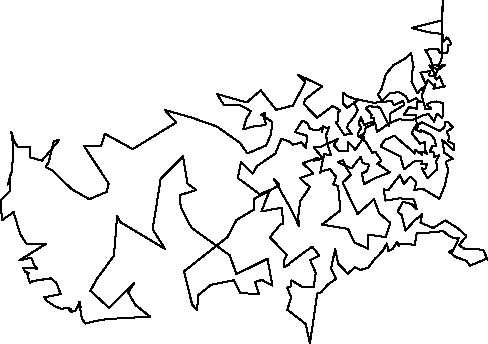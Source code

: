 unitsize(0.001cm);
draw((7810,6053)--(7798,5709));
draw((7798,5709)--(7264,5575));
draw((7264,5575)--(7324,5560));
draw((7324,5560)--(7547,5503));
draw((7547,5503)--(7744,5476));
draw((7744,5476)--(7821,5457));
draw((7821,5457)--(7802,5317));
draw((7802,5317)--(7848,5358));
draw((7848,5358)--(7874,5405));
draw((7874,5405)--(7883,5408));
draw((7883,5408)--(7927,5365));
draw((7927,5365)--(7962,5287));
draw((7962,5287)--(7913,5280));
draw((7913,5280)--(7890,5130));
draw((7890,5130)--(7759,5143));
draw((7759,5143)--(7724,5210));
draw((7724,5210)--(7503,5191));
draw((7503,5191)--(7606,5009));
draw((7606,5009)--(7622,4917));
draw((7622,4917)--(7783,4912));
draw((7783,4912)--(7846,4923));
draw((7846,4923)--(7726,4833));
draw((7726,4833)--(7702,4815));
draw((7702,4815)--(7698,4745));
draw((7698,4745)--(7617,4724));
draw((7617,4724)--(7570,4741));
draw((7570,4741)--(7583,4813));
draw((7583,4813)--(7417,4788));
draw((7417,4788)--(7520,4572));
draw((7520,4572)--(7399,4467));
draw((7399,4467)--(7364,4427));
draw((7364,4427)--(7338,4481));
draw((7338,4481)--(7259,4630));
draw((7259,4630)--(7267,4779));
draw((7267,4779)--(7295,4887));
draw((7295,4887)--(7254,5129));
draw((7254,5129)--(7142,5032));
draw((7142,5032)--(6937,4917));
draw((6937,4917)--(6806,4755));
draw((6806,4755)--(6735,4509));
draw((6735,4509)--(6670,4401));
draw((6670,4401)--(6740,4282));
draw((6740,4282)--(6868,4418));
draw((6868,4418)--(7037,4446));
draw((7037,4446)--(7160,4370));
draw((7160,4370)--(7207,4270));
draw((7207,4270)--(7333,4335));
draw((7333,4335)--(7432,4265));
draw((7432,4265)--(7360,4275));
draw((7360,4275)--(7349,4219));
draw((7349,4219)--(7355,4151));
draw((7355,4151)--(7216,4180));
draw((7216,4180)--(7124,4039));
draw((7124,4039)--(7344,4046));
draw((7344,4046)--(7345,3951));
draw((7345,3951)--(7351,3877));
draw((7351,3877)--(7262,3725));
draw((7262,3725)--(7331,3634));
draw((7331,3634)--(7370,3588));
draw((7370,3588)--(7408,3534));
draw((7408,3534)--(7492,3560));
draw((7492,3560)--(7494,3430));
draw((7494,3430)--(7533,3358));
draw((7533,3358)--(7475,3388));
draw((7475,3388)--(7422,3390));
draw((7422,3390)--(7452,3339));
draw((7452,3339)--(7321,3429));
draw((7321,3429)--(7316,3360));
draw((7316,3360)--(7199,3469));
draw((7199,3469)--(7141,3514));
draw((7141,3514)--(6958,3678));
draw((6958,3678)--(6833,3618));
draw((6833,3618)--(6798,3610));
draw((6798,3610)--(6713,3488));
draw((6713,3488)--(7076,3302));
draw((7076,3302)--(7082,3235));
draw((7082,3235)--(7131,3081));
draw((7131,3081)--(7299,3219));
draw((7299,3219)--(7453,3229));
draw((7453,3229)--(7434,3173));
draw((7434,3173)--(7532,3175));
draw((7532,3175)--(7503,3086));
draw((7503,3086)--(7440,3100));
draw((7440,3100)--(7543,2929));
draw((7543,2929)--(7715,3086));
draw((7715,3086)--(7695,3220));
draw((7695,3220)--(7747,3329));
draw((7747,3329)--(7657,3301));
draw((7657,3301)--(7654,3377));
draw((7654,3377)--(7582,3396));
draw((7582,3396)--(7633,3499));
draw((7633,3499)--(7696,3486));
draw((7696,3486)--(7667,3608));
draw((7667,3608)--(7603,3690));
draw((7603,3690)--(7423,3776));
draw((7423,3776)--(7429,3737));
draw((7429,3737)--(7342,3775));
draw((7342,3775)--(7388,3879));
draw((7388,3879)--(7449,3911));
draw((7449,3911)--(7750,3760));
draw((7750,3760)--(7841,3818));
draw((7841,3818)--(7844,3902));
draw((7844,3902)--(7872,3922));
draw((7872,3922)--(7909,3912));
draw((7909,3912)--(7988,3820));
draw((7988,3820)--(7879,3743));
draw((7879,3743)--(7922,3655));
draw((7922,3655)--(7906,3580));
draw((7906,3580)--(8013,3523));
draw((8013,3523)--(8001,3418));
draw((8001,3418)--(7919,3496));
draw((7919,3496)--(7803,3598));
draw((7803,3598)--(7838,3375));
draw((7838,3375)--(7989,3271));
draw((7989,3271)--(7861,3216));
draw((7861,3216)--(7909,3080));
draw((7909,3080)--(7851,2809));
draw((7851,2809)--(7753,2564));
draw((7753,2564)--(7458,2741));
draw((7458,2741)--(7309,2717));
draw((7309,2717)--(7346,2858));
draw((7346,2858)--(7238,2957));
draw((7238,2957)--(7125,2823));
draw((7125,2823)--(7055,2981));
draw((7055,2981)--(6848,2712));
draw((6848,2712)--(6766,2732));
draw((6766,2732)--(6800,2532));
draw((6800,2532)--(7049,2570));
draw((7049,2570)--(7304,2550));
draw((7304,2550)--(7351,2376));
draw((7351,2376)--(7267,2466));
draw((7267,2466)--(7104,2510));
draw((7104,2510)--(7015,2333));
draw((7015,2333)--(7087,2274));
draw((7087,2274)--(7152,2000));
draw((7152,2000)--(7315,2181));
draw((7315,2181)--(7448,2291));
draw((7448,2291)--(7418,2139));
draw((7418,2139)--(7643,2048));
draw((7643,2048)--(7856,2181));
draw((7856,2181)--(8080,2039));
draw((8080,2039)--(8229,1905));
draw((8229,1905)--(8098,1746));
draw((8098,1746)--(8184,1685));
draw((8184,1685)--(8525,1664));
draw((8525,1664)--(8605,1479));
draw((8605,1479)--(8594,1510));
draw((8594,1510)--(8292,1383));
draw((8292,1383)--(8228,1471));
draw((8228,1471)--(8038,1535));
draw((8038,1535)--(7926,1627));
draw((7926,1627)--(7985,1657));
draw((7985,1657)--(7973,1606));
draw((7973,1606)--(8080,1835));
draw((8080,1835)--(8063,1860));
draw((8063,1860)--(8101,1876));
draw((8101,1876)--(7989,1876));
draw((7989,1876)--(7905,1921));
draw((7905,1921)--(7822,1992));
draw((7822,1992)--(7416,1953));
draw((7416,1953)--(7352,1952));
draw((7352,1952)--(7314,1739));
draw((7314,1739)--(7218,1773));
draw((7218,1773)--(7240,1762));
draw((7240,1762)--(7046,1757));
draw((7046,1757)--(7035,1733));
draw((7035,1733)--(7004,1805));
draw((7004,1805)--(6932,1683));
draw((6932,1683)--(6854,1640));
draw((6854,1640)--(6826,1774));
draw((6826,1774)--(6765,1663));
draw((6765,1663)--(6651,1534));
draw((6651,1534)--(6621,1513));
draw((6621,1513)--(6494,1347));
draw((6494,1347)--(6378,1314));
draw((6378,1314)--(6359,1298));
draw((6359,1298)--(6379,1302));
draw((6379,1302)--(6258,1354));
draw((6258,1354)--(6136,1243));
draw((6136,1243)--(5964,1421));
draw((5964,1421)--(5914,1682));
draw((5914,1682)--(5840,1325));
draw((5840,1325)--(5930,1151));
draw((5930,1151)--(5788,1053));
draw((5788,1053)--(5666,914));
draw((5666,914)--(5596,892));
draw((5596,892)--(5469,10));
draw((5469,10)--(5393,355));
draw((5393,355)--(5070,605));
draw((5070,605)--(5136,825));
draw((5136,825)--(5069,998));
draw((5069,998)--(5140,1018));
draw((5140,1018)--(5139,1124));
draw((5139,1124)--(5344,1003));
draw((5344,1003)--(5532,998));
draw((5532,998)--(5571,1255));
draw((5571,1255)--(5472,1482));
draw((5472,1482)--(5637,1558));
draw((5637,1558)--(5506,1719));
draw((5506,1719)--(5114,1430));
draw((5114,1430)--(5098,1394));
draw((5098,1394)--(5068,1390));
draw((5068,1390)--(5010,1351));
draw((5010,1351)--(5005,1458));
draw((5005,1458)--(5060,1577));
draw((5060,1577)--(4759,1883));
draw((4759,1883)--(4959,2123));
draw((4959,2123)--(4996,2115));
draw((4996,2115)--(4973,2406));
draw((4973,2406)--(4612,2341));
draw((4612,2341)--(4763,2720));
draw((4763,2720)--(4584,2643));
draw((4584,2643)--(4196,2929));
draw((4196,2929)--(4252,3206));
draw((4252,3206)--(4458,3007));
draw((4458,3007)--(4537,3143));
draw((4537,3143)--(4857,3359));
draw((4857,3359)--(4965,3622));
draw((4965,3622)--(5111,3569));
draw((5111,3569)--(5160,3517));
draw((5160,3517)--(5316,3554));
draw((5316,3554)--(5315,3557));
draw((5315,3557)--(5400,3461));
draw((5400,3461)--(5417,3673));
draw((5417,3673)--(5207,3742));
draw((5207,3742)--(5336,3943));
draw((5336,3943)--(5427,3894));
draw((5427,3894)--(5457,3808));
draw((5457,3808)--(5541,3769));
draw((5541,3769)--(5621,3768));
draw((5621,3768)--(5671,3807));
draw((5671,3807)--(5678,3742));
draw((5678,3742)--(5706,3844));
draw((5706,3844)--(5720,3823));
draw((5720,3823)--(5778,3813));
draw((5778,3813)--(5803,3824));
draw((5803,3824)--(5751,3681));
draw((5751,3681)--(5796,3459));
draw((5796,3459)--(5841,3328));
draw((5841,3328)--(5719,3352));
draw((5719,3352)--(5679,3171));
draw((5679,3171)--(5650,3023));
draw((5650,3023)--(5677,3049));
draw((5677,3049)--(5821,3086));
draw((5821,3086)--(5930,2948));
draw((5930,2948)--(5881,2817));
draw((5881,2817)--(5963,2789));
draw((5963,2789)--(6007,2359));
draw((6007,2359)--(5681,2109));
draw((5681,2109)--(6139,2032));
draw((6139,2032)--(6252,1795));
draw((6252,1795)--(6496,1678));
draw((6496,1678)--(6493,1931));
draw((6493,1931)--(6803,1886));
draw((6803,1886)--(6885,2138));
draw((6885,2138)--(6686,2312));
draw((6686,2312)--(6597,2563));
draw((6597,2563)--(6547,2506));
draw((6547,2506)--(6307,2295));
draw((6307,2295)--(6044,2848));
draw((6044,2848)--(6190,2985));
draw((6190,2985)--(6113,3101));
draw((6113,3101)--(6050,3242));
draw((6050,3242)--(5960,3207));
draw((5960,3207)--(6204,3099));
draw((6204,3099)--(6360,3301));
draw((6360,3301)--(6402,3190));
draw((6402,3190)--(6518,3165));
draw((6518,3165)--(6468,3050));
draw((6468,3050)--(6387,3008));
draw((6387,3008)--(6422,2820));
draw((6422,2820)--(6617,2928));
draw((6617,2928)--(6881,3029));
draw((6881,3029)--(6656,3181));
draw((6656,3181)--(6731,3234));
draw((6731,3234)--(6623,3389));
draw((6623,3389)--(6570,3371));
draw((6570,3371)--(6453,3567));
draw((6453,3567)--(6317,3673));
draw((6317,3673)--(6327,3745));
draw((6327,3745)--(6376,3819));
draw((6376,3819)--(6340,3870));
draw((6340,3870)--(6333,3909));
draw((6333,3909)--(6366,4002));
draw((6366,4002)--(6425,3867));
draw((6425,3867)--(6567,3922));
draw((6567,3922)--(6577,3858));
draw((6577,3858)--(6602,3920));
draw((6602,3920)--(6603,3982));
draw((6603,3982)--(6537,3982));
draw((6537,3982)--(6557,4047));
draw((6557,4047)--(6488,4128));
draw((6488,4128)--(6450,4160));
draw((6450,4160)--(6524,4207));
draw((6524,4207)--(6607,4173));
draw((6607,4173)--(6660,4193));
draw((6660,4193)--(6713,4154));
draw((6713,4154)--(6864,3854));
draw((6864,3854)--(6891,4075));
draw((6891,4075)--(7128,4215));
draw((7128,4215)--(7111,4288));
draw((7111,4288)--(6947,4209));
draw((6947,4209)--(6911,4296));
draw((6911,4296)--(6779,4273));
draw((6779,4273)--(6589,4256));
draw((6589,4256)--(6237,4332));
draw((6237,4332)--(6139,4369));
draw((6139,4369)--(6058,4426));
draw((6058,4426)--(6051,4246));
draw((6051,4246)--(6123,4167));
draw((6123,4167)--(6304,4294));
draw((6304,4294)--(6241,4268));
draw((6241,4268)--(6312,4126));
draw((6312,4126)--(6259,4030));
draw((6259,4030)--(6150,3888));
draw((6150,3888)--(6120,3821));
draw((6120,3821)--(6207,3700));
draw((6207,3700)--(6069,3695));
draw((6069,3695)--(5926,3912));
draw((5926,3912)--(5964,3935));
draw((5964,3935)--(5955,4081));
draw((5955,4081)--(6008,4117));
draw((6008,4117)--(5871,4202));
draw((5871,4202)--(5597,3993));
draw((5597,3993)--(5543,4042));
draw((5543,4042)--(5356,4241));
draw((5356,4241)--(5385,4318));
draw((5385,4318)--(5685,4546));
draw((5685,4546)--(5259,4751));
draw((5259,4751)--(5387,4623));
draw((5387,4623)--(5168,4208));
draw((5168,4208)--(4871,4132));
draw((4871,4132)--(4606,4468));
draw((4606,4468)--(4602,4478));
draw((4602,4478)--(4354,4262));
draw((4354,4262)--(3832,4410));
draw((3832,4410)--(3950,4215));
draw((3950,4215)--(4217,4224));
draw((4217,4224)--(4427,4109));
draw((4427,4109)--(4342,3966));
draw((4342,3966)--(4293,3788));
draw((4293,3788)--(4496,3844));
draw((4496,3844)--(4574,3843));
draw((4574,3843)--(4694,3877));
draw((4694,3877)--(4655,3992));
draw((4655,3992)--(4679,4084));
draw((4679,4084)--(4634,4054));
draw((4634,4054)--(4607,4049));
draw((4607,4049)--(4806,3914));
draw((4806,3914)--(4780,3694));
draw((4780,3694)--(4694,3502));
draw((4694,3502)--(4364,3362));
draw((4364,3362)--(4232,3551));
draw((4232,3551)--(3824,3838));
draw((3824,3838)--(3396,3990));
draw((3396,3990)--(2906,4131));
draw((2906,4131)--(3108,3908));
draw((3108,3908)--(2342,3439));
draw((2342,3439)--(1851,3710));
draw((1851,3710)--(1784,3494));
draw((1784,3494)--(1482,3494));
draw((1482,3494)--(1918,2832));
draw((1918,2832)--(1882,2684));
draw((1882,2684)--(1575,2555));
draw((1575,2555)--(1263,2734));
draw((1263,2734)--(920,3065));
draw((920,3065)--(806,3123));
draw((806,3123)--(863,3219));
draw((863,3219)--(952,3583));
draw((952,3583)--(1047,3602));
draw((1047,3602)--(741,3235));
draw((741,3235)--(525,3297));
draw((525,3297)--(536,3481));
draw((536,3481)--(317,3476));
draw((317,3476)--(250,3578));
draw((250,3578)--(199,3743));
draw((199,3743)--(236,3494));
draw((236,3494)--(226,3415));
draw((226,3415)--(218,3031));
draw((218,3031)--(197,3021));
draw((197,3021)--(141,2814));
draw((141,2814)--(174,2901));
draw((174,2901)--(178,2702));
draw((178,2702)--(10,2537));
draw((10,2537)--(36,2185));
draw((36,2185)--(240,2327));
draw((240,2327)--(354,1950));
draw((354,1950)--(464,1773));
draw((464,1773)--(809,1766));
draw((809,1766)--(345,1476));
draw((345,1476)--(552,1526));
draw((552,1526)--(602,1395));
draw((602,1395)--(659,1331));
draw((659,1331)--(437,1344));
draw((437,1344)--(413,1338));
draw((413,1338)--(450,1274));
draw((450,1274)--(513,1247));
draw((513,1247)--(489,1254));
draw((489,1254)--(478,1256));
draw((478,1256)--(527,1077));
draw((527,1077)--(572,1108));
draw((572,1108)--(893,1161));
draw((893,1161)--(993,1084));
draw((993,1084)--(1072,883));
draw((1072,883)--(783,825));
draw((783,825)--(834,757));
draw((834,757)--(982,659));
draw((982,659)--(1082,625));
draw((1082,625)--(1213,633));
draw((1213,633)--(1254,617));
draw((1254,617)--(1276,559));
draw((1276,559)--(1212,603));
draw((1212,603)--(1249,600));
draw((1249,600)--(1253,580));
draw((1253,580)--(1322,580));
draw((1322,580)--(1361,637));
draw((1361,637)--(1406,750));
draw((1406,750)--(1422,658));
draw((1422,658)--(1415,628));
draw((1415,628)--(1443,459));
draw((1443,459)--(1503,362));
draw((1503,362)--(1790,429));
draw((1790,429)--(1961,445));
draw((1961,445)--(2647,485));
draw((2647,485)--(2384,695));
draw((2384,695)--(2260,913));
draw((2260,913)--(2372,1084));
draw((2372,1084)--(1926,636));
draw((1926,636)--(1595,942));
draw((1595,942)--(1721,1165));
draw((1721,1165)--(2011,1558));
draw((2011,1558)--(2067,2254));
draw((2067,2254)--(2126,2150));
draw((2126,2150)--(2908,1681));
draw((2908,1681)--(2694,2026));
draw((2694,2026)--(2835,2912));
draw((2835,2912)--(3229,3312));
draw((3229,3312)--(3307,2833));
draw((3307,2833)--(3461,2718));
draw((3461,2718)--(3174,2627));
draw((3174,2627)--(3189,2411));
draw((3189,2411)--(3233,2329));
draw((3233,2329)--(3319,2151));
draw((3319,2151)--(3390,2043));
draw((3390,2043)--(4056,1564));
draw((4056,1564)--(4170,1232));
draw((4170,1232)--(4719,1504));
draw((4719,1504)--(4805,1033));
draw((4805,1033)--(4619,1132));
draw((4619,1132)--(4500,1093));
draw((4500,1093)--(4569,886));
draw((4569,886)--(4244,896));
draw((4244,896)--(4125,1125));
draw((4125,1125)--(3719,1043));
draw((3719,1043)--(3499,863));
draw((3499,863)--(3477,599));
draw((3477,599)--(3390,698));
draw((3390,698)--(3245,1281));
draw((3245,1281)--(4012,1886));
draw((4012,1886)--(4174,2190));
draw((4174,2190)--(4488,2378));
draw((4488,2378)--(4476,2555));
draw((4476,2555)--(4929,2803));
draw((4929,2803)--(4898,2840));
draw((4898,2840)--(4831,2917));
draw((4831,2917)--(5117,2409));
draw((5117,2409)--(5277,2078));
draw((5277,2078)--(5260,2230));
draw((5260,2230)--(5296,2520));
draw((5296,2520)--(5470,2774));
draw((5470,2774)--(5350,2867));
draw((5350,2867)--(5291,2929));
draw((5291,2929)--(5531,3011));
draw((5531,3011)--(5342,3188));
draw((5342,3188)--(5619,3291));
draw((5619,3291)--(5539,3235));
draw((5539,3235)--(5697,3269));
draw((5697,3269)--(5540,3468));
draw((5540,3468)--(5649,3472));
draw((5649,3472)--(5965,3624));
draw((5965,3624)--(5887,3508));
draw((5887,3508)--(5987,3402));
draw((5987,3402)--(6148,3413));
draw((6148,3413)--(6140,3558));
draw((6140,3558)--(6235,3471));
draw((6235,3471)--(6265,3426));
draw((6265,3426)--(6426,3656));
draw((6426,3656)--(6365,3679));
draw((6365,3679)--(6427,3717));
draw((6427,3717)--(6454,3821));
draw((6454,3821)--(6621,3891));
draw((6621,3891)--(6652,3742));
draw((6652,3742)--(6862,3892));
draw((6862,3892)--(7037,3965));
draw((7037,3965)--(7271,3948));
draw((7271,3948)--(7466,4037));
draw((7466,4037)--(7562,4058));
draw((7562,4058)--(7660,3924));
draw((7660,3924)--(7705,4065));
draw((7705,4065)--(7805,3991));
draw((7805,3991)--(7817,4252));
draw((7817,4252)--(7698,4279));
draw((7698,4279)--(7613,4275));
draw((7613,4275)--(7554,4236));
draw((7554,4236)--(7534,4227));
draw((7534,4227)--(7549,4208));
draw((7549,4208)--(7542,4198));
draw((7542,4198)--(7601,4171));
draw((7601,4171)--(7604,4146));
draw((7604,4146)--(7541,4141));
draw((7541,4141)--(7506,4138));
draw((7506,4138)--(7443,4375));
draw((7443,4375)--(7458,4428));
draw((7458,4428)--(7547,4664));
draw((7547,4664)--(7631,4573));
draw((7631,4573)--(7674,4579));
draw((7674,4579)--(7679,4581));
draw((7679,4581)--(7647,4504));
draw((7647,4504)--(7848,4546));
draw((7848,4546)--(7832,4542));
draw((7832,4542)--(7752,4721));
draw((7752,4721)--(7692,4666));
draw((7692,4666)--(7673,4718));
draw((7673,4718)--(7654,4795));
draw((7654,4795)--(7576,4915));
draw((7576,4915)--(7700,4854));
draw((7700,4854)--(7777,4869));
draw((7777,4869)--(7716,4909));
draw((7716,4909)--(7744,4933));
draw((7744,4933)--(7772,4989));
draw((7772,4989)--(7790,5038));
draw((7790,5038)--(7810,6053));
